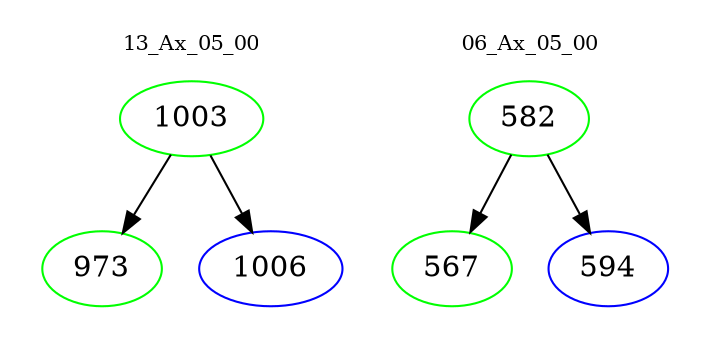 digraph{
subgraph cluster_0 {
color = white
label = "13_Ax_05_00";
fontsize=10;
T0_1003 [label="1003", color="green"]
T0_1003 -> T0_973 [color="black"]
T0_973 [label="973", color="green"]
T0_1003 -> T0_1006 [color="black"]
T0_1006 [label="1006", color="blue"]
}
subgraph cluster_1 {
color = white
label = "06_Ax_05_00";
fontsize=10;
T1_582 [label="582", color="green"]
T1_582 -> T1_567 [color="black"]
T1_567 [label="567", color="green"]
T1_582 -> T1_594 [color="black"]
T1_594 [label="594", color="blue"]
}
}
